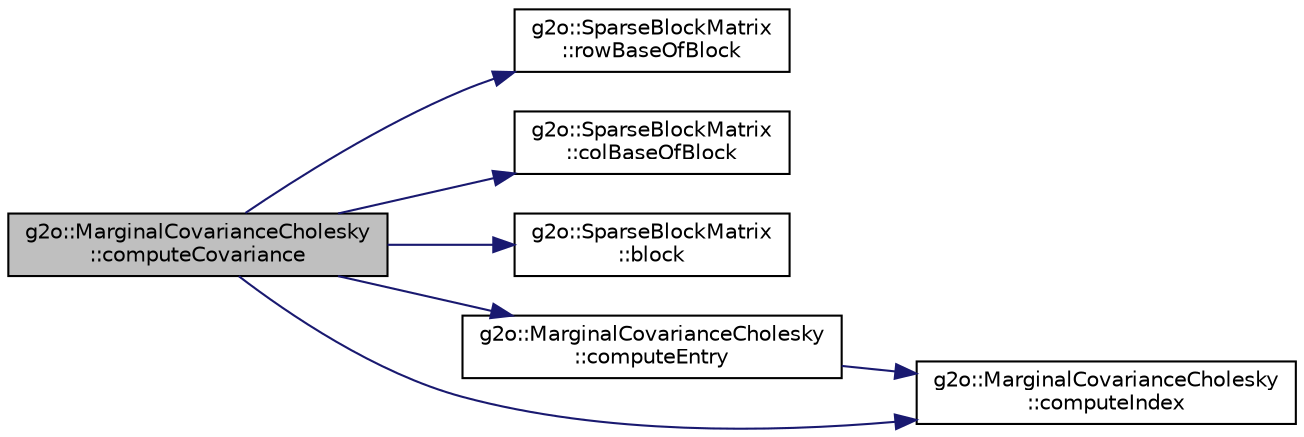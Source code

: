digraph "g2o::MarginalCovarianceCholesky::computeCovariance"
{
  edge [fontname="Helvetica",fontsize="10",labelfontname="Helvetica",labelfontsize="10"];
  node [fontname="Helvetica",fontsize="10",shape=record];
  rankdir="LR";
  Node4 [label="g2o::MarginalCovarianceCholesky\l::computeCovariance",height=0.2,width=0.4,color="black", fillcolor="grey75", style="filled", fontcolor="black"];
  Node4 -> Node5 [color="midnightblue",fontsize="10",style="solid",fontname="Helvetica"];
  Node5 [label="g2o::SparseBlockMatrix\l::rowBaseOfBlock",height=0.2,width=0.4,color="black", fillcolor="white", style="filled",URL="$classg2o_1_1_sparse_block_matrix.html#af718590d044a1b44e4079136c29efcd1",tooltip="where does the row at block-row r starts? "];
  Node4 -> Node6 [color="midnightblue",fontsize="10",style="solid",fontname="Helvetica"];
  Node6 [label="g2o::SparseBlockMatrix\l::colBaseOfBlock",height=0.2,width=0.4,color="black", fillcolor="white", style="filled",URL="$classg2o_1_1_sparse_block_matrix.html#a502857f0a792ad37055964705a983590",tooltip="where does the col at block-col r starts? "];
  Node4 -> Node7 [color="midnightblue",fontsize="10",style="solid",fontname="Helvetica"];
  Node7 [label="g2o::SparseBlockMatrix\l::block",height=0.2,width=0.4,color="black", fillcolor="white", style="filled",URL="$classg2o_1_1_sparse_block_matrix.html#aaca7b38d2e9a18eebf9e6f5957af0cf7",tooltip="returns the block at location r,c. if alloc=true he block is created if it does not exist ..."];
  Node4 -> Node8 [color="midnightblue",fontsize="10",style="solid",fontname="Helvetica"];
  Node8 [label="g2o::MarginalCovarianceCholesky\l::computeEntry",height=0.2,width=0.4,color="black", fillcolor="white", style="filled",URL="$classg2o_1_1_marginal_covariance_cholesky.html#a556f8da80f0873b74b57c82b587b4f97"];
  Node8 -> Node9 [color="midnightblue",fontsize="10",style="solid",fontname="Helvetica"];
  Node9 [label="g2o::MarginalCovarianceCholesky\l::computeIndex",height=0.2,width=0.4,color="black", fillcolor="white", style="filled",URL="$classg2o_1_1_marginal_covariance_cholesky.html#a9b0816374af957f23aa2d6b015e4b9bf",tooltip="compute the index used for hashing "];
  Node4 -> Node9 [color="midnightblue",fontsize="10",style="solid",fontname="Helvetica"];
}
